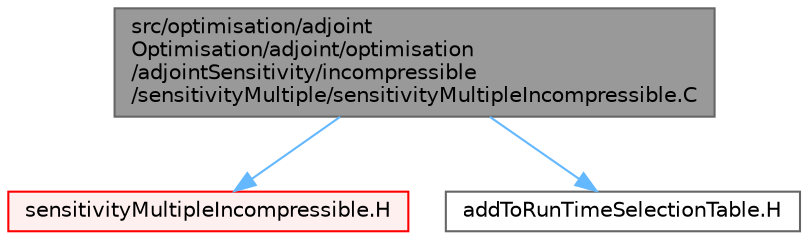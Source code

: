 digraph "src/optimisation/adjointOptimisation/adjoint/optimisation/adjointSensitivity/incompressible/sensitivityMultiple/sensitivityMultipleIncompressible.C"
{
 // LATEX_PDF_SIZE
  bgcolor="transparent";
  edge [fontname=Helvetica,fontsize=10,labelfontname=Helvetica,labelfontsize=10];
  node [fontname=Helvetica,fontsize=10,shape=box,height=0.2,width=0.4];
  Node1 [id="Node000001",label="src/optimisation/adjoint\lOptimisation/adjoint/optimisation\l/adjointSensitivity/incompressible\l/sensitivityMultiple/sensitivityMultipleIncompressible.C",height=0.2,width=0.4,color="gray40", fillcolor="grey60", style="filled", fontcolor="black",tooltip=" "];
  Node1 -> Node2 [id="edge1_Node000001_Node000002",color="steelblue1",style="solid",tooltip=" "];
  Node2 [id="Node000002",label="sensitivityMultipleIncompressible.H",height=0.2,width=0.4,color="red", fillcolor="#FFF0F0", style="filled",URL="$sensitivityMultipleIncompressible_8H.html",tooltip=" "];
  Node1 -> Node512 [id="edge2_Node000001_Node000512",color="steelblue1",style="solid",tooltip=" "];
  Node512 [id="Node000512",label="addToRunTimeSelectionTable.H",height=0.2,width=0.4,color="grey40", fillcolor="white", style="filled",URL="$addToRunTimeSelectionTable_8H.html",tooltip="Macros for easy insertion into run-time selection tables."];
}

